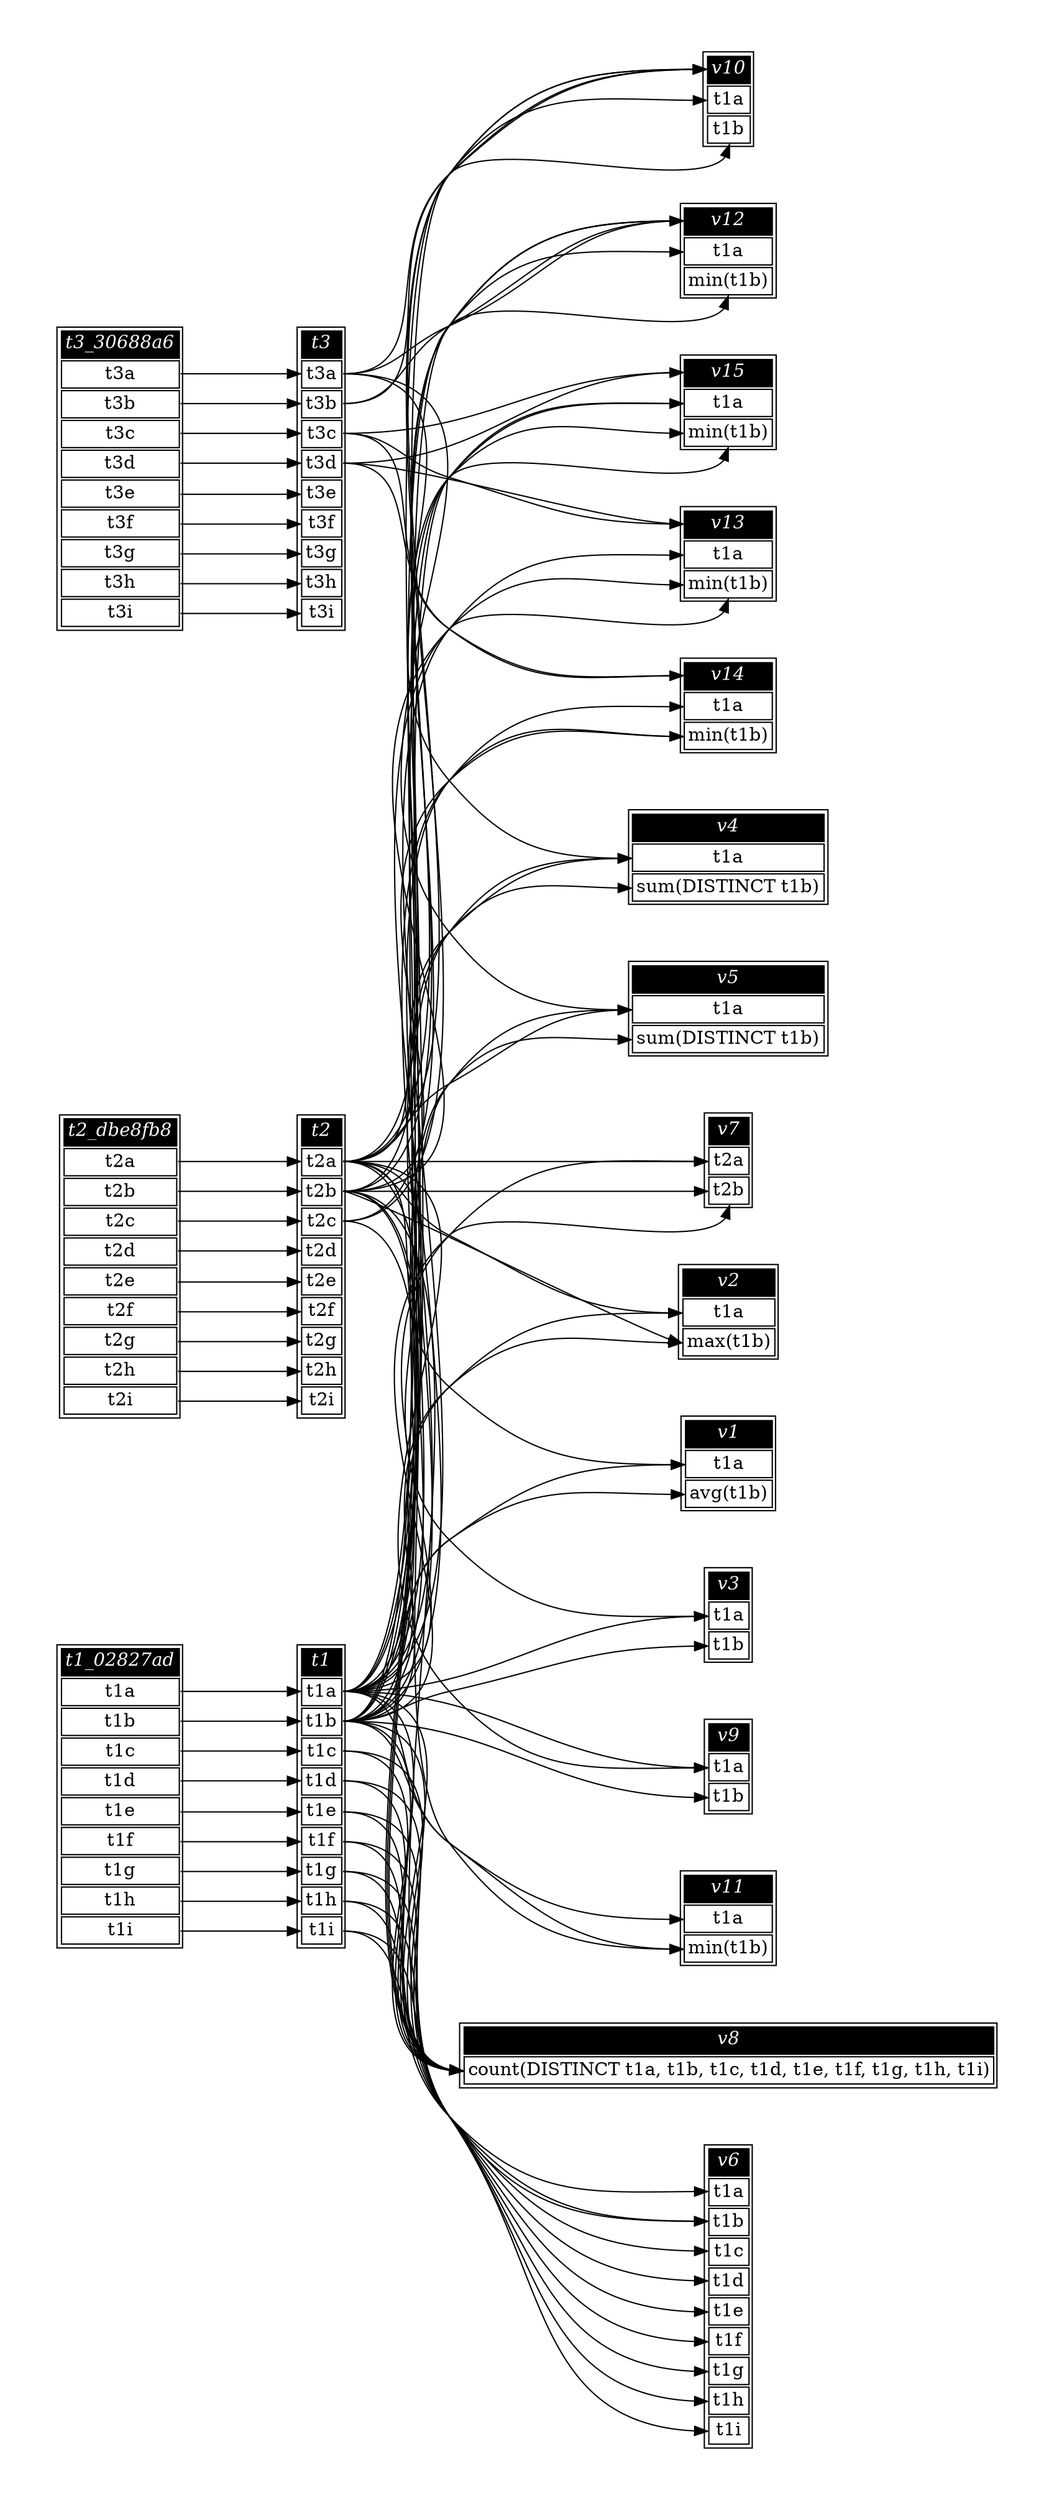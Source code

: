 // Automatically generated by SQLFlowTestSuite


digraph {
  graph [pad="0.5" nodesep="0.5" ranksep="1" fontname="Helvetica" rankdir=LR];
  node [shape=plaintext]

  
"t1" [color="black" label=<
<table>
  <tr><td bgcolor="black" port="nodeName"><i><font color="white">t1</font></i></td></tr>
  <tr><td port="0">t1a</td></tr>
<tr><td port="1">t1b</td></tr>
<tr><td port="2">t1c</td></tr>
<tr><td port="3">t1d</td></tr>
<tr><td port="4">t1e</td></tr>
<tr><td port="5">t1f</td></tr>
<tr><td port="6">t1g</td></tr>
<tr><td port="7">t1h</td></tr>
<tr><td port="8">t1i</td></tr>
</table>>];
     

"t1_02827ad" [color="black" label=<
<table>
  <tr><td bgcolor="black" port="nodeName"><i><font color="white">t1_02827ad</font></i></td></tr>
  <tr><td port="0">t1a</td></tr>
<tr><td port="1">t1b</td></tr>
<tr><td port="2">t1c</td></tr>
<tr><td port="3">t1d</td></tr>
<tr><td port="4">t1e</td></tr>
<tr><td port="5">t1f</td></tr>
<tr><td port="6">t1g</td></tr>
<tr><td port="7">t1h</td></tr>
<tr><td port="8">t1i</td></tr>
</table>>];
     

"t2" [color="black" label=<
<table>
  <tr><td bgcolor="black" port="nodeName"><i><font color="white">t2</font></i></td></tr>
  <tr><td port="0">t2a</td></tr>
<tr><td port="1">t2b</td></tr>
<tr><td port="2">t2c</td></tr>
<tr><td port="3">t2d</td></tr>
<tr><td port="4">t2e</td></tr>
<tr><td port="5">t2f</td></tr>
<tr><td port="6">t2g</td></tr>
<tr><td port="7">t2h</td></tr>
<tr><td port="8">t2i</td></tr>
</table>>];
     

"t2_dbe8fb8" [color="black" label=<
<table>
  <tr><td bgcolor="black" port="nodeName"><i><font color="white">t2_dbe8fb8</font></i></td></tr>
  <tr><td port="0">t2a</td></tr>
<tr><td port="1">t2b</td></tr>
<tr><td port="2">t2c</td></tr>
<tr><td port="3">t2d</td></tr>
<tr><td port="4">t2e</td></tr>
<tr><td port="5">t2f</td></tr>
<tr><td port="6">t2g</td></tr>
<tr><td port="7">t2h</td></tr>
<tr><td port="8">t2i</td></tr>
</table>>];
     

"t3" [color="black" label=<
<table>
  <tr><td bgcolor="black" port="nodeName"><i><font color="white">t3</font></i></td></tr>
  <tr><td port="0">t3a</td></tr>
<tr><td port="1">t3b</td></tr>
<tr><td port="2">t3c</td></tr>
<tr><td port="3">t3d</td></tr>
<tr><td port="4">t3e</td></tr>
<tr><td port="5">t3f</td></tr>
<tr><td port="6">t3g</td></tr>
<tr><td port="7">t3h</td></tr>
<tr><td port="8">t3i</td></tr>
</table>>];
     

"t3_30688a6" [color="black" label=<
<table>
  <tr><td bgcolor="black" port="nodeName"><i><font color="white">t3_30688a6</font></i></td></tr>
  <tr><td port="0">t3a</td></tr>
<tr><td port="1">t3b</td></tr>
<tr><td port="2">t3c</td></tr>
<tr><td port="3">t3d</td></tr>
<tr><td port="4">t3e</td></tr>
<tr><td port="5">t3f</td></tr>
<tr><td port="6">t3g</td></tr>
<tr><td port="7">t3h</td></tr>
<tr><td port="8">t3i</td></tr>
</table>>];
     

"v1" [color="black" label=<
<table>
  <tr><td bgcolor="black" port="nodeName"><i><font color="white">v1</font></i></td></tr>
  <tr><td port="0">t1a</td></tr>
<tr><td port="1">avg(t1b)</td></tr>
</table>>];
     

"v10" [color="black" label=<
<table>
  <tr><td bgcolor="black" port="nodeName"><i><font color="white">v10</font></i></td></tr>
  <tr><td port="0">t1a</td></tr>
<tr><td port="1">t1b</td></tr>
</table>>];
     

"v11" [color="black" label=<
<table>
  <tr><td bgcolor="black" port="nodeName"><i><font color="white">v11</font></i></td></tr>
  <tr><td port="0">t1a</td></tr>
<tr><td port="1">min(t1b)</td></tr>
</table>>];
     

"v12" [color="black" label=<
<table>
  <tr><td bgcolor="black" port="nodeName"><i><font color="white">v12</font></i></td></tr>
  <tr><td port="0">t1a</td></tr>
<tr><td port="1">min(t1b)</td></tr>
</table>>];
     

"v13" [color="black" label=<
<table>
  <tr><td bgcolor="black" port="nodeName"><i><font color="white">v13</font></i></td></tr>
  <tr><td port="0">t1a</td></tr>
<tr><td port="1">min(t1b)</td></tr>
</table>>];
     

"v14" [color="black" label=<
<table>
  <tr><td bgcolor="black" port="nodeName"><i><font color="white">v14</font></i></td></tr>
  <tr><td port="0">t1a</td></tr>
<tr><td port="1">min(t1b)</td></tr>
</table>>];
     

"v15" [color="black" label=<
<table>
  <tr><td bgcolor="black" port="nodeName"><i><font color="white">v15</font></i></td></tr>
  <tr><td port="0">t1a</td></tr>
<tr><td port="1">min(t1b)</td></tr>
</table>>];
     

"v2" [color="black" label=<
<table>
  <tr><td bgcolor="black" port="nodeName"><i><font color="white">v2</font></i></td></tr>
  <tr><td port="0">t1a</td></tr>
<tr><td port="1">max(t1b)</td></tr>
</table>>];
     

"v3" [color="black" label=<
<table>
  <tr><td bgcolor="black" port="nodeName"><i><font color="white">v3</font></i></td></tr>
  <tr><td port="0">t1a</td></tr>
<tr><td port="1">t1b</td></tr>
</table>>];
     

"v4" [color="black" label=<
<table>
  <tr><td bgcolor="black" port="nodeName"><i><font color="white">v4</font></i></td></tr>
  <tr><td port="0">t1a</td></tr>
<tr><td port="1">sum(DISTINCT t1b)</td></tr>
</table>>];
     

"v5" [color="black" label=<
<table>
  <tr><td bgcolor="black" port="nodeName"><i><font color="white">v5</font></i></td></tr>
  <tr><td port="0">t1a</td></tr>
<tr><td port="1">sum(DISTINCT t1b)</td></tr>
</table>>];
     

"v6" [color="black" label=<
<table>
  <tr><td bgcolor="black" port="nodeName"><i><font color="white">v6</font></i></td></tr>
  <tr><td port="0">t1a</td></tr>
<tr><td port="1">t1b</td></tr>
<tr><td port="2">t1c</td></tr>
<tr><td port="3">t1d</td></tr>
<tr><td port="4">t1e</td></tr>
<tr><td port="5">t1f</td></tr>
<tr><td port="6">t1g</td></tr>
<tr><td port="7">t1h</td></tr>
<tr><td port="8">t1i</td></tr>
</table>>];
     

"v7" [color="black" label=<
<table>
  <tr><td bgcolor="black" port="nodeName"><i><font color="white">v7</font></i></td></tr>
  <tr><td port="0">t2a</td></tr>
<tr><td port="1">t2b</td></tr>
</table>>];
     

"v8" [color="black" label=<
<table>
  <tr><td bgcolor="black" port="nodeName"><i><font color="white">v8</font></i></td></tr>
  <tr><td port="0">count(DISTINCT t1a, t1b, t1c, t1d, t1e, t1f, t1g, t1h, t1i)</td></tr>
</table>>];
     

"v9" [color="black" label=<
<table>
  <tr><td bgcolor="black" port="nodeName"><i><font color="white">v9</font></i></td></tr>
  <tr><td port="0">t1a</td></tr>
<tr><td port="1">t1b</td></tr>
</table>>];
     
  "t1":0 -> "v1":0;
"t1":0 -> "v10":0;
"t1":0 -> "v11":0;
"t1":0 -> "v12":0;
"t1":0 -> "v13":0;
"t1":0 -> "v14":0;
"t1":0 -> "v15":0;
"t1":0 -> "v2":0;
"t1":0 -> "v3":0;
"t1":0 -> "v4":0;
"t1":0 -> "v5":0;
"t1":0 -> "v6":0;
"t1":0 -> "v7":0;
"t1":0 -> "v8":0;
"t1":0 -> "v9":0;
"t1":1 -> "v1":1;
"t1":1 -> "v10":1;
"t1":1 -> "v11":1;
"t1":1 -> "v12":1;
"t1":1 -> "v13":1;
"t1":1 -> "v14":1;
"t1":1 -> "v15":1;
"t1":1 -> "v2":1;
"t1":1 -> "v3":1;
"t1":1 -> "v4":1;
"t1":1 -> "v5":1;
"t1":1 -> "v6":1;
"t1":1 -> "v7":1;
"t1":1 -> "v8":0;
"t1":1 -> "v9":1;
"t1":2 -> "v6":2;
"t1":2 -> "v8":0;
"t1":3 -> "v6":3;
"t1":3 -> "v8":0;
"t1":4 -> "v6":4;
"t1":4 -> "v8":0;
"t1":5 -> "v6":5;
"t1":5 -> "v8":0;
"t1":6 -> "v6":6;
"t1":6 -> "v8":0;
"t1":7 -> "v6":7;
"t1":7 -> "v8":0;
"t1":8 -> "v6":8;
"t1":8 -> "v8":0;
"t1_02827ad":0 -> "t1":0;
"t1_02827ad":1 -> "t1":1;
"t1_02827ad":2 -> "t1":2;
"t1_02827ad":3 -> "t1":3;
"t1_02827ad":4 -> "t1":4;
"t1_02827ad":5 -> "t1":5;
"t1_02827ad":6 -> "t1":6;
"t1_02827ad":7 -> "t1":7;
"t1_02827ad":8 -> "t1":8;
"t2":0 -> "v1":0;
"t2":0 -> "v10":nodeName;
"t2":0 -> "v12":nodeName;
"t2":0 -> "v15":0;
"t2":0 -> "v2":0;
"t2":0 -> "v3":0;
"t2":0 -> "v4":0;
"t2":0 -> "v5":0;
"t2":0 -> "v7":0;
"t2":0 -> "v8":0;
"t2":0 -> "v9":0;
"t2":1 -> "v11":1;
"t2":1 -> "v12":nodeName;
"t2":1 -> "v13":1;
"t2":1 -> "v14":1;
"t2":1 -> "v15":1;
"t2":1 -> "v2":1;
"t2":1 -> "v6":1;
"t2":1 -> "v7":1;
"t2":1 -> "v8":0;
"t2":2 -> "v10":nodeName;
"t2":2 -> "v12":nodeName;
"t2":2 -> "v8":0;
"t2_dbe8fb8":0 -> "t2":0;
"t2_dbe8fb8":1 -> "t2":1;
"t2_dbe8fb8":2 -> "t2":2;
"t2_dbe8fb8":3 -> "t2":3;
"t2_dbe8fb8":4 -> "t2":4;
"t2_dbe8fb8":5 -> "t2":5;
"t2_dbe8fb8":6 -> "t2":6;
"t2_dbe8fb8":7 -> "t2":7;
"t2_dbe8fb8":8 -> "t2":8;
"t3":0 -> "v10":nodeName;
"t3":0 -> "v12":nodeName;
"t3":0 -> "v4":0;
"t3":0 -> "v5":0;
"t3":1 -> "v10":nodeName;
"t3":1 -> "v12":nodeName;
"t3":2 -> "v13":nodeName;
"t3":2 -> "v14":nodeName;
"t3":2 -> "v15":nodeName;
"t3":3 -> "v13":nodeName;
"t3":3 -> "v14":nodeName;
"t3":3 -> "v15":nodeName;
"t3_30688a6":0 -> "t3":0;
"t3_30688a6":1 -> "t3":1;
"t3_30688a6":2 -> "t3":2;
"t3_30688a6":3 -> "t3":3;
"t3_30688a6":4 -> "t3":4;
"t3_30688a6":5 -> "t3":5;
"t3_30688a6":6 -> "t3":6;
"t3_30688a6":7 -> "t3":7;
"t3_30688a6":8 -> "t3":8;
}
       